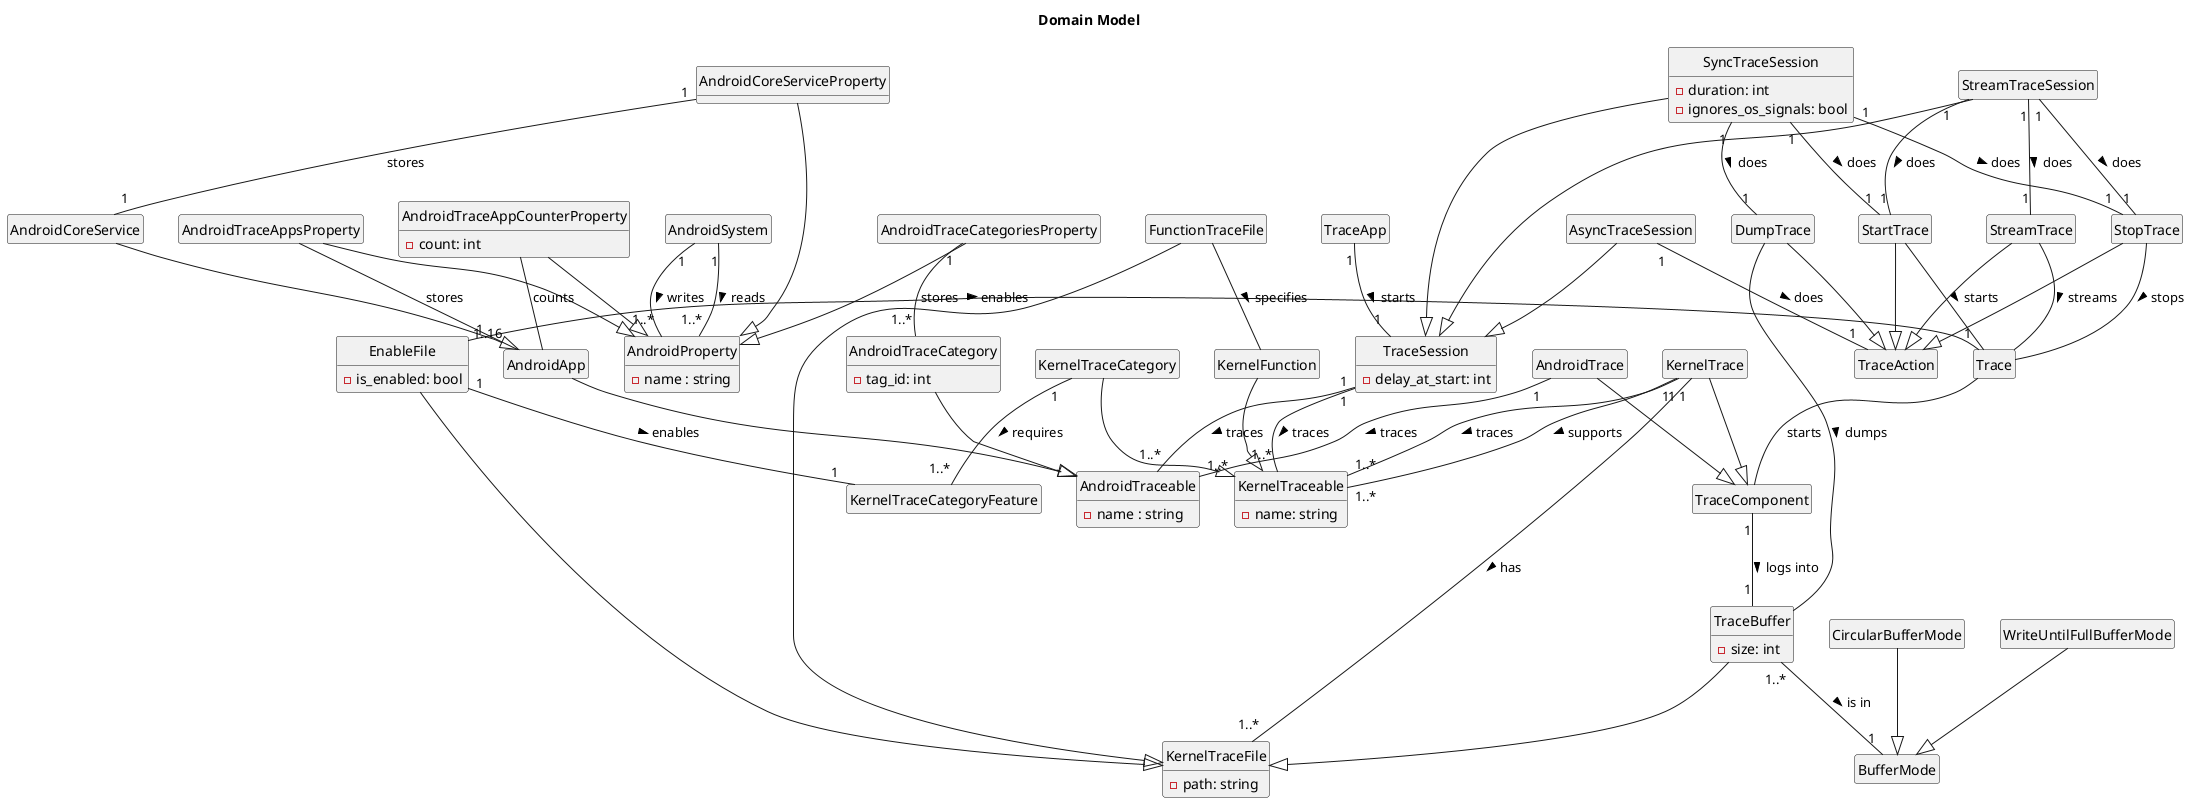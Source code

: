 @startuml

title Domain Model

class KernelTraceCategory {
}
hide KernelTraceCategory circle
hide KernelTraceCategory methods
hide KernelTraceCategory fields

KernelTraceCategory --|> KernelTraceable
KernelTraceCategory "1" -- "1..*" KernelTraceCategoryFeature: requires >

class AndroidTraceCategory {
  - tag_id: int
}
hide AndroidTraceCategory circle
hide AndroidTraceCategory methods

AndroidTraceCategory --|> AndroidTraceable

class KernelTraceFile {
  - path: string
}
hide KernelTraceFile circle
hide KernelTraceFile methods

class EnableFile {
  ' indicates if file enables smth
  - is_enabled: bool
}
hide EnableFile circle
hide EnableFile methods

class KernelTraceCategoryFeature {
}
hide KernelTraceCategoryFeature circle
hide KernelTraceCategoryFeature methods
hide KernelTraceCategoryFeature fields

EnableFile --|> KernelTraceFile
EnableFile "1" -- "1" KernelTraceCategoryFeature: enables >
EnableFile "1" - "1" Trace: enables >

class Trace {
}
hide Trace circle
hide Trace methods
hide Trace fields

Trace -- TraceComponent: starts

class KernelTrace {
}
hide KernelTrace circle
hide KernelTrace methods
hide KernelTrace fields

KernelTrace --|> TraceComponent
KernelTrace "1" -- "1..*" KernelTraceFile: has >
KernelTrace "1" -- "1..*" KernelTraceable: traces >
KernelTrace "1" -- "1..*" KernelTraceable: supports >

class FunctionTraceFile {
}
hide FunctionTraceFile circle
hide FunctionTraceFile methods
hide FunctionTraceFile fields

FunctionTraceFile --|> KernelTraceFile
FunctionTraceFile -- KernelFunction: specifies >

class KernelTraceable {
  - name: string
}
hide KernelTraceable circle
hide KernelTraceable methods

class AndroidTrace {
}
hide AndroidTrace circle
hide AndroidTrace methods
hide AndroidTrace fields

AndroidTrace --|> TraceComponent
AndroidTrace "1" -- "1..*" AndroidTraceable: traces >

class AndroidSystem {
}
hide AndroidSystem circle
hide AndroidSystem methods
hide AndroidSystem fields

AndroidSystem "1" -- "1..*" AndroidProperty: reads >
AndroidSystem "1" -- "1..*" AndroidProperty: writes >

class TraceComponent {
}
hide TraceComponent methods
hide TraceComponent fields
hide TraceComponent circle

' this is done transparently
TraceComponent "1" -- "1" TraceBuffer: logs into >

class KernelFunction {
}
hide KernelFunction circle
hide KernelFunction methods
hide KernelFunction fields

KernelFunction --|> KernelTraceable

class AndroidTraceable {
  - name : string
}
hide AndroidTraceable circle
hide AndroidTraceable methods

class AndroidApp {
}
hide AndroidApp circle
hide AndroidApp methods
hide AndroidApp fields

AndroidApp --|> AndroidTraceable

class AndroidCoreService {
}
hide AndroidCoreService circle
hide AndroidCoreService methods
hide AndroidCoreService fields

AndroidCoreService --|> AndroidApp

class AndroidProperty {
  - name : string
}
hide AndroidProperty circle
hide AndroidProperty methods

class AndroidCoreServiceProperty {
}
hide AndroidCoreServiceProperty circle
hide AndroidCoreServiceProperty methods

AndroidCoreServiceProperty --|> AndroidProperty
AndroidCoreServiceProperty "1" -- "1" AndroidCoreService: stores

class AndroidTraceCategoriesProperty {
}
hide AndroidTraceCategoriesProperty circle
hide AndroidTraceCategoriesProperty methods
hide AndroidTraceCategoriesProperty fields

AndroidTraceCategoriesProperty --|> AndroidProperty
AndroidTraceCategoriesProperty "1" -- "1..*" AndroidTraceCategory: stores

class AndroidTraceAppsProperty {
}
hide AndroidTraceAppsProperty circle
hide AndroidTraceAppsProperty methods
hide AndroidTraceAppsProperty fields

AndroidTraceAppsProperty --|> AndroidProperty
AndroidTraceAppsProperty -- "1..16" AndroidApp: stores

class AndroidTraceAppCounterProperty {
  - count: int
}
hide AndroidTraceAppCounterProperty circle
hide AndroidTraceAppCounterProperty methods

AndroidTraceAppCounterProperty --|> AndroidProperty
AndroidTraceAppCounterProperty -- AndroidApp: counts

class TraceBuffer {
  - size: int
}
hide TraceBuffer circle
hide TraceBuffer methods

TraceBuffer "1..*" -- "1" BufferMode: is in >
TraceBuffer --|> KernelTraceFile

class BufferMode {
}
hide BufferMode circle
hide BufferMode methods
hide BufferMode fields

class CircularBufferMode {
}
hide CircularBufferMode circle
hide CircularBufferMode methods
hide CircularBufferMode fields

CircularBufferMode --|> BufferMode

class WriteUntilFullBufferMode {
}
hide WriteUntilFullBufferMode circle
hide WriteUntilFullBufferMode methods
hide WriteUntilFullBufferMode fields

WriteUntilFullBufferMode --|> BufferMode

class TraceApp {
}
hide TraceApp circle
hide TraceApp methods
hide TraceApp fields

TraceApp "1" -- "1" TraceSession: starts >

class TraceSession {
  - delay_at_start: int
}
hide TraceSession circle
hide TraceSession methods

TraceSession "1" - "1..*" KernelTraceable: traces >
TraceSession "1" - "1..*" AndroidTraceable: traces >

class AsyncTraceSession {
}
hide AsyncTraceSession circle
hide AsyncTraceSession methods
hide AsyncTraceSession fields

AsyncTraceSession --|> TraceSession
AsyncTraceSession "1" -- "1" TraceAction: does >

class SyncTraceSession {
  - duration: int
  - ignores_os_signals: bool
}
hide SyncTraceSession circle
hide SyncTraceSession methods

SyncTraceSession --|> TraceSession
SyncTraceSession "1" -- "1" StartTrace: does >
SyncTraceSession "1" -- "1" StopTrace: does >
SyncTraceSession "1" -- "1" DumpTrace: does >

class StreamTraceSession {
}
hide StreamTraceSession circle
hide StreamTraceSession fields
hide StreamTraceSession methods

StreamTraceSession --|> TraceSession
StreamTraceSession "1" -- "1" StartTrace: does >
StreamTraceSession "1" -- "1" StopTrace: does >
StreamTraceSession "1" -- "1" StreamTrace: does >

class TraceAction {
}
hide TraceAction circle
hide TraceAction methods
hide TraceAction fields

class StartTrace {
}
hide StartTrace circle
hide StartTrace methods
hide StartTrace fields

StartTrace --|> TraceAction
StartTrace -- Trace: starts >

class StopTrace {
}
hide StopTrace circle
hide StopTrace methods
hide StopTrace fields

StopTrace --|> TraceAction
StopTrace -- Trace: stops >

class StreamTrace {
}
hide StreamTrace circle
hide StreamTrace methods
hide StreamTrace fields

StreamTrace --|> TraceAction
StreamTrace -- Trace: streams >

class DumpTrace {
}
hide DumpTrace circle
hide DumpTrace methods
hide DumpTrace fields

DumpTrace --|> TraceAction
DumpTrace -- TraceBuffer: dumps >

' TODO
' TraceBuffer (size, circular)
' TraceSession (mode-(async-(action-(start,dump,stop)),sync),ignore_signals,duration,initial_sleep)

@enduml